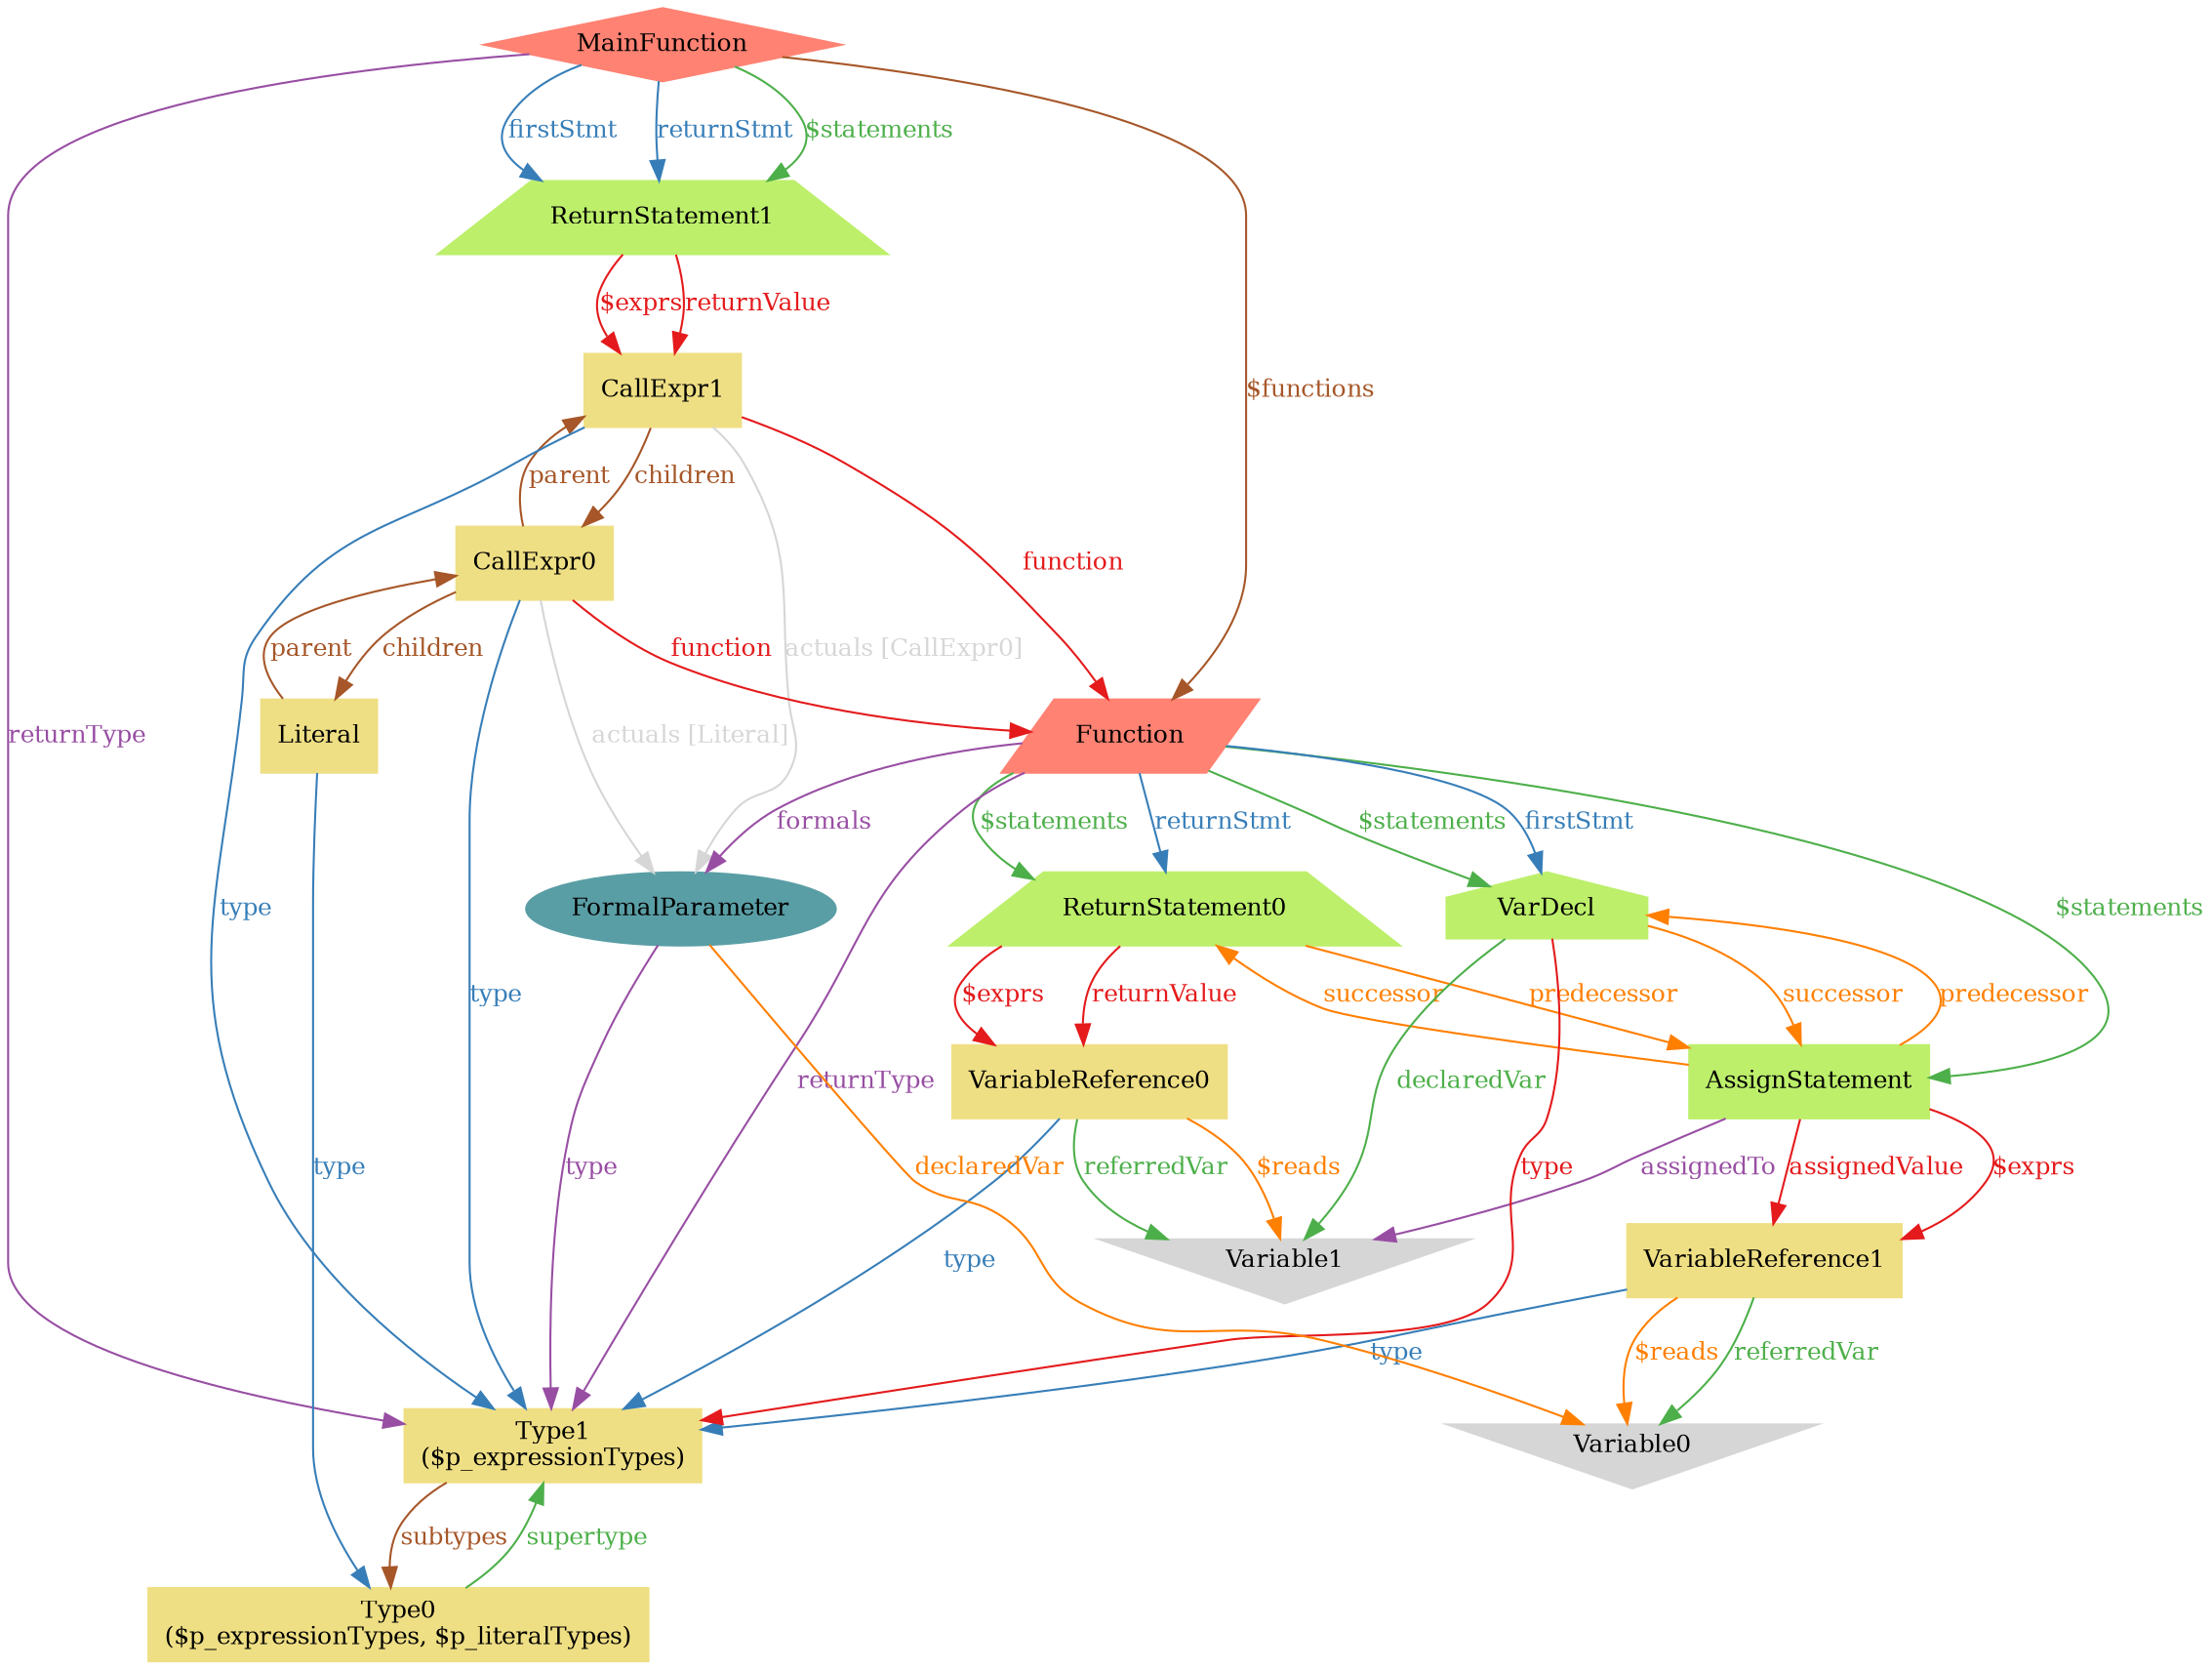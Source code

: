 digraph "graph" {
graph [fontsize=12]
node [fontsize=12]
edge [fontsize=12]
rankdir=TB;
"N5" -> "N4" [uuid = "<AssignStatement, VariableReference1>", color = "#e41a1c", fontcolor = "#e41a1c", style = "solid", label = "$exprs", dir = "forward", weight = "1"]
"N7" -> "N6" [uuid = "<ReturnStatement0, VariableReference0>", color = "#e41a1c", fontcolor = "#e41a1c", style = "solid", label = "$exprs", dir = "forward", weight = "1"]
"N14" -> "N13" [uuid = "<ReturnStatement1, CallExpr1>", color = "#e41a1c", fontcolor = "#e41a1c", style = "solid", label = "$exprs", dir = "forward", weight = "1"]
"N15" -> "N11" [uuid = "<MainFunction, Function>", color = "#a65628", fontcolor = "#a65628", style = "solid", label = "$functions", dir = "forward", weight = "1"]
"N6" -> "N1" [uuid = "<VariableReference0, Variable1>", color = "#ff7f00", fontcolor = "#ff7f00", style = "solid", label = "$reads", dir = "forward", weight = "1"]
"N4" -> "N0" [uuid = "<VariableReference1, Variable0>", color = "#ff7f00", fontcolor = "#ff7f00", style = "solid", label = "$reads", dir = "forward", weight = "1"]
"N11" -> "N5" [uuid = "<Function, AssignStatement>", color = "#4daf4a", fontcolor = "#4daf4a", style = "solid", label = "$statements", dir = "forward", weight = "1"]
"N11" -> "N7" [uuid = "<Function, ReturnStatement0>", color = "#4daf4a", fontcolor = "#4daf4a", style = "solid", label = "$statements", dir = "forward", weight = "1"]
"N11" -> "N8" [uuid = "<Function, VarDecl>", color = "#4daf4a", fontcolor = "#4daf4a", style = "solid", label = "$statements", dir = "forward", weight = "1"]
"N15" -> "N14" [uuid = "<MainFunction, ReturnStatement1>", color = "#4daf4a", fontcolor = "#4daf4a", style = "solid", label = "$statements", dir = "forward", weight = "1"]
"N12" -> "N10" [uuid = "<CallExpr0, Literal, FormalParameter>", color = "#d6d6d6", fontcolor = "#d6d6d6", style = "solid", label = "actuals [Literal]", dir = "forward", weight = "1"]
"N13" -> "N10" [uuid = "<CallExpr1, CallExpr0, FormalParameter>", color = "#d6d6d6", fontcolor = "#d6d6d6", style = "solid", label = "actuals [CallExpr0]", dir = "forward", weight = "1"]
"N5" -> "N1" [uuid = "<AssignStatement, Variable1>", color = "#984ea3", fontcolor = "#984ea3", style = "solid", label = "assignedTo", dir = "forward", weight = "1"]
"N5" -> "N4" [uuid = "<AssignStatement, VariableReference1>", color = "#e41a1c", fontcolor = "#e41a1c", style = "solid", label = "assignedValue", dir = "forward", weight = "1"]
"N12" -> "N9" [uuid = "<CallExpr0, Literal>", color = "#a65628", fontcolor = "#a65628", style = "solid", label = "children", dir = "forward", weight = "1"]
"N13" -> "N12" [uuid = "<CallExpr1, CallExpr0>", color = "#a65628", fontcolor = "#a65628", style = "solid", label = "children", dir = "forward", weight = "1"]
"N10" -> "N0" [uuid = "<FormalParameter, Variable0>", color = "#ff7f00", fontcolor = "#ff7f00", style = "solid", label = "declaredVar", dir = "forward", weight = "1"]
"N8" -> "N1" [uuid = "<VarDecl, Variable1>", color = "#4daf4a", fontcolor = "#4daf4a", style = "solid", label = "declaredVar", dir = "forward", weight = "1"]
"N11" -> "N8" [uuid = "<Function, VarDecl>", color = "#377eb8", fontcolor = "#377eb8", style = "solid", label = "firstStmt", dir = "forward", weight = "1"]
"N15" -> "N14" [uuid = "<MainFunction, ReturnStatement1>", color = "#377eb8", fontcolor = "#377eb8", style = "solid", label = "firstStmt", dir = "forward", weight = "1"]
"N11" -> "N10" [uuid = "<Function, FormalParameter>", color = "#984ea3", fontcolor = "#984ea3", style = "solid", label = "formals", dir = "forward", weight = "1"]
"N12" -> "N11" [uuid = "<CallExpr0, Function>", color = "#e41a1c", fontcolor = "#e41a1c", style = "solid", label = "function", dir = "forward", weight = "1"]
"N13" -> "N11" [uuid = "<CallExpr1, Function>", color = "#e41a1c", fontcolor = "#e41a1c", style = "solid", label = "function", dir = "forward", weight = "1"]
"N13" -> "N12" [uuid = "<CallExpr0, CallExpr1>", color = "#a65628", fontcolor = "#a65628", style = "solid", label = "parent", dir = "back", weight = "1"]
"N12" -> "N9" [uuid = "<Literal, CallExpr0>", color = "#a65628", fontcolor = "#a65628", style = "solid", label = "parent", dir = "back", weight = "1"]
"N8" -> "N5" [uuid = "<AssignStatement, VarDecl>", color = "#ff7f00", fontcolor = "#ff7f00", style = "solid", label = "predecessor", dir = "back", weight = "1"]
"N7" -> "N5" [uuid = "<ReturnStatement0, AssignStatement>", color = "#ff7f00", fontcolor = "#ff7f00", style = "solid", label = "predecessor", dir = "forward", weight = "1"]
"N6" -> "N1" [uuid = "<VariableReference0, Variable1>", color = "#4daf4a", fontcolor = "#4daf4a", style = "solid", label = "referredVar", dir = "forward", weight = "1"]
"N4" -> "N0" [uuid = "<VariableReference1, Variable0>", color = "#4daf4a", fontcolor = "#4daf4a", style = "solid", label = "referredVar", dir = "forward", weight = "1"]
"N11" -> "N7" [uuid = "<Function, ReturnStatement0>", color = "#377eb8", fontcolor = "#377eb8", style = "solid", label = "returnStmt", dir = "forward", weight = "1"]
"N15" -> "N14" [uuid = "<MainFunction, ReturnStatement1>", color = "#377eb8", fontcolor = "#377eb8", style = "solid", label = "returnStmt", dir = "forward", weight = "1"]
"N11" -> "N3" [uuid = "<Function, Type1>", color = "#984ea3", fontcolor = "#984ea3", style = "solid", label = "returnType", dir = "forward", weight = "1"]
"N15" -> "N3" [uuid = "<MainFunction, Type1>", color = "#984ea3", fontcolor = "#984ea3", style = "solid", label = "returnType", dir = "forward", weight = "1"]
"N7" -> "N6" [uuid = "<ReturnStatement0, VariableReference0>", color = "#e41a1c", fontcolor = "#e41a1c", style = "solid", label = "returnValue", dir = "forward", weight = "1"]
"N14" -> "N13" [uuid = "<ReturnStatement1, CallExpr1>", color = "#e41a1c", fontcolor = "#e41a1c", style = "solid", label = "returnValue", dir = "forward", weight = "1"]
"N3" -> "N2" [uuid = "<Type1, Type0>", color = "#a65628", fontcolor = "#a65628", style = "solid", label = "subtypes", dir = "forward", weight = "1"]
"N7" -> "N5" [uuid = "<AssignStatement, ReturnStatement0>", color = "#ff7f00", fontcolor = "#ff7f00", style = "solid", label = "successor", dir = "back", weight = "1"]
"N8" -> "N5" [uuid = "<VarDecl, AssignStatement>", color = "#ff7f00", fontcolor = "#ff7f00", style = "solid", label = "successor", dir = "forward", weight = "1"]
"N3" -> "N2" [uuid = "<Type0, Type1>", color = "#4daf4a", fontcolor = "#4daf4a", style = "solid", label = "supertype", dir = "back", weight = "1"]
"N12" -> "N3" [uuid = "<CallExpr0, Type1>", color = "#377eb8", fontcolor = "#377eb8", style = "solid", label = "type", dir = "forward", weight = "1"]
"N13" -> "N3" [uuid = "<CallExpr1, Type1>", color = "#377eb8", fontcolor = "#377eb8", style = "solid", label = "type", dir = "forward", weight = "1"]
"N9" -> "N2" [uuid = "<Literal, Type0>", color = "#377eb8", fontcolor = "#377eb8", style = "solid", label = "type", dir = "forward", weight = "1"]
"N6" -> "N3" [uuid = "<VariableReference0, Type1>", color = "#377eb8", fontcolor = "#377eb8", style = "solid", label = "type", dir = "forward", weight = "1"]
"N4" -> "N3" [uuid = "<VariableReference1, Type1>", color = "#377eb8", fontcolor = "#377eb8", style = "solid", label = "type", dir = "forward", weight = "1"]
"N10" -> "N3" [uuid = "<FormalParameter, Type1>", color = "#984ea3", fontcolor = "#984ea3", style = "solid", label = "type", dir = "forward", weight = "1"]
"N8" -> "N3" [uuid = "<VarDecl, Type1>", color = "#e41a1c", fontcolor = "#e41a1c", style = "solid", label = "type", dir = "forward", weight = "1"]
"N0" [uuid="Variable0", label="Variable0", color="#d6d6d6", fontcolor = "#000000", shape = "invtriangle", style = "filled, solid"]
"N1" [uuid="Variable1", label="Variable1", color="#d6d6d6", fontcolor = "#000000", shape = "invtriangle", style = "filled, solid"]
"N2" [uuid="Type0", label="Type0\n($p_expressionTypes, $p_literalTypes)", color="#efdf84", fontcolor = "#000000", shape = "box", style = "filled, solid"]
"N3" [uuid="Type1", label="Type1\n($p_expressionTypes)", color="#efdf84", fontcolor = "#000000", shape = "box", style = "filled, solid"]
"N4" [uuid="VariableReference1", label="VariableReference1", color="#efdf84", fontcolor = "#000000", shape = "box", style = "filled, solid"]
"N5" [uuid="AssignStatement", label="AssignStatement", color="#bdef6b", fontcolor = "#000000", shape = "box", style = "filled, solid"]
"N6" [uuid="VariableReference0", label="VariableReference0", color="#efdf84", fontcolor = "#000000", shape = "box", style = "filled, solid"]
"N7" [uuid="ReturnStatement0", label="ReturnStatement0", color="#bdef6b", fontcolor = "#000000", shape = "trapezium", style = "filled, solid"]
"N8" [uuid="VarDecl", label="VarDecl", color="#bdef6b", fontcolor = "#000000", shape = "house", style = "filled, solid"]
"N9" [uuid="Literal", label="Literal", color="#efdf84", fontcolor = "#000000", shape = "box", style = "filled, solid"]
"N10" [uuid="FormalParameter", label="FormalParameter", color="#5a9ea5", fontcolor = "#000000", shape = "ellipse", style = "filled, solid"]
"N11" [uuid="Function", label="Function", color="#ff8273", fontcolor = "#000000", shape = "parallelogram", style = "filled, solid"]
"N12" [uuid="CallExpr0", label="CallExpr0", color="#efdf84", fontcolor = "#000000", shape = "box", style = "filled, solid"]
"N13" [uuid="CallExpr1", label="CallExpr1", color="#efdf84", fontcolor = "#000000", shape = "box", style = "filled, solid"]
"N14" [uuid="ReturnStatement1", label="ReturnStatement1", color="#bdef6b", fontcolor = "#000000", shape = "trapezium", style = "filled, solid"]
"N15" [uuid="MainFunction", label="MainFunction", color="#ff8273", fontcolor = "#000000", shape = "diamond", style = "filled, solid"]
}
